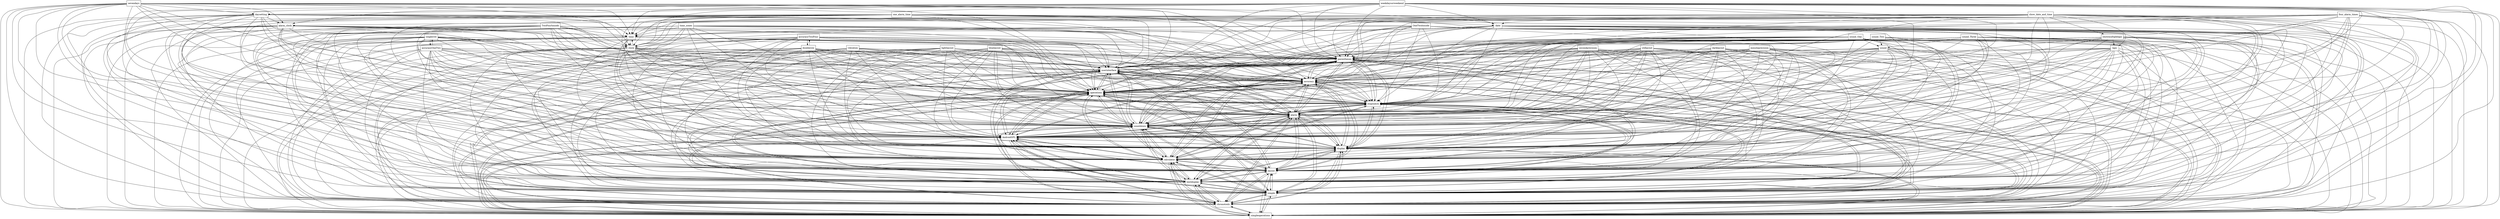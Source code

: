 digraph{
graph [rankdir=TB];
node [shape=box];
edge [arrowhead=normal];
0[label="parentheses",]
1[label="userinterface",]
2[label="OneTwohmode",]
3[label="darklayout",]
4[label="simpleoperations",]
5[label="time_zones",]
6[label="chronotools",]
7[label="sound_Three",]
8[label="stdlayout",]
9[label="lightlayout",]
10[label="sound_One",]
11[label="simple",]
12[label="four_alarm_times",]
13[label="accuracyTwoFour",]
14[label="date",]
15[label="time",]
16[label="minuteprecision",]
17[label="textdisplay",]
18[label="show_date_and_time",]
19[label="daysetting",]
20[label="layout",]
21[label="vibration",]
22[label="bluelayout",]
23[label="calculator",]
24[label="one_alarm_time",]
25[label="weekdaysorweekend",]
26[label="laps",]
27[label="secondprecision",]
28[label="clock",]
29[label="singlerow",]
30[label="sound_Two",]
31[label="display",]
32[label="alarm_clock",]
33[label="accuracyOneTwo",]
34[label="AndroidSPL",]
35[label="countdown",]
36[label="alarm",]
37[label="stopwatch",]
38[label="sevendays",]
39[label="sound",]
40[label="TwoFourhmode",]
41[label="showmultiplelaps",]
42[label="operations",]
43[label="accuracy",]
44[label="doublerow",]
0->1[label="",]
0->4[label="",]
0->6[label="",]
0->11[label="",]
0->17[label="",]
0->20[label="",]
0->23[label="",]
0->31[label="",]
0->34[label="",]
0->35[label="",]
0->36[label="",]
0->37[label="",]
0->42[label="",]
0->43[label="",]
1->0[label="",]
1->4[label="",]
1->6[label="",]
1->11[label="",]
1->17[label="",]
1->20[label="",]
1->23[label="",]
1->31[label="",]
1->34[label="",]
1->35[label="",]
1->36[label="",]
1->37[label="",]
1->42[label="",]
1->43[label="",]
2->0[label="",]
2->1[label="",]
2->4[label="",]
2->6[label="",]
2->11[label="",]
2->15[label="",]
2->17[label="",]
2->20[label="",]
2->23[label="",]
2->28[label="",]
2->31[label="",]
2->34[label="",]
2->35[label="",]
2->36[label="",]
2->37[label="",]
2->42[label="",]
2->43[label="",]
3->0[label="",]
3->1[label="",]
3->4[label="",]
3->6[label="",]
3->11[label="",]
3->17[label="",]
3->20[label="",]
3->23[label="",]
3->31[label="",]
3->34[label="",]
3->35[label="",]
3->36[label="",]
3->37[label="",]
3->42[label="",]
3->43[label="",]
4->0[label="",]
4->1[label="",]
4->6[label="",]
4->11[label="",]
4->17[label="",]
4->20[label="",]
4->23[label="",]
4->31[label="",]
4->34[label="",]
4->35[label="",]
4->36[label="",]
4->37[label="",]
4->42[label="",]
4->43[label="",]
5->0[label="",]
5->1[label="",]
5->4[label="",]
5->6[label="",]
5->11[label="",]
5->15[label="",]
5->17[label="",]
5->20[label="",]
5->23[label="",]
5->28[label="",]
5->31[label="",]
5->34[label="",]
5->35[label="",]
5->36[label="",]
5->37[label="",]
5->42[label="",]
5->43[label="",]
6->0[label="",]
6->1[label="",]
6->4[label="",]
6->11[label="",]
6->17[label="",]
6->20[label="",]
6->23[label="",]
6->31[label="",]
6->34[label="",]
6->35[label="",]
6->36[label="",]
6->37[label="",]
6->42[label="",]
6->43[label="",]
7->0[label="",]
7->1[label="",]
7->4[label="",]
7->6[label="",]
7->11[label="",]
7->17[label="",]
7->20[label="",]
7->23[label="",]
7->31[label="",]
7->34[label="",]
7->35[label="",]
7->36[label="",]
7->37[label="",]
7->39[label="",]
7->42[label="",]
7->43[label="",]
8->0[label="",]
8->1[label="",]
8->4[label="",]
8->6[label="",]
8->11[label="",]
8->17[label="",]
8->20[label="",]
8->23[label="",]
8->31[label="",]
8->34[label="",]
8->35[label="",]
8->36[label="",]
8->37[label="",]
8->42[label="",]
8->43[label="",]
9->0[label="",]
9->1[label="",]
9->4[label="",]
9->6[label="",]
9->11[label="",]
9->17[label="",]
9->20[label="",]
9->23[label="",]
9->31[label="",]
9->34[label="",]
9->35[label="",]
9->36[label="",]
9->37[label="",]
9->42[label="",]
9->43[label="",]
10->0[label="",]
10->1[label="",]
10->4[label="",]
10->6[label="",]
10->11[label="",]
10->17[label="",]
10->20[label="",]
10->23[label="",]
10->31[label="",]
10->34[label="",]
10->35[label="",]
10->36[label="",]
10->37[label="",]
10->39[label="",]
10->42[label="",]
10->43[label="",]
11->0[label="",]
11->1[label="",]
11->4[label="",]
11->6[label="",]
11->17[label="",]
11->20[label="",]
11->23[label="",]
11->31[label="",]
11->34[label="",]
11->35[label="",]
11->36[label="",]
11->37[label="",]
11->42[label="",]
11->43[label="",]
12->0[label="",]
12->1[label="",]
12->4[label="",]
12->6[label="",]
12->11[label="",]
12->15[label="",]
12->17[label="",]
12->20[label="",]
12->23[label="",]
12->28[label="",]
12->31[label="",]
12->32[label="",]
12->34[label="",]
12->35[label="",]
12->36[label="",]
12->37[label="",]
12->42[label="",]
12->43[label="",]
13->0[label="",]
13->1[label="",]
13->4[label="",]
13->6[label="",]
13->11[label="",]
13->17[label="",]
13->20[label="",]
13->23[label="",]
13->31[label="",]
13->34[label="",]
13->35[label="",]
13->36[label="",]
13->37[label="",]
13->42[label="",]
13->43[label="",]
13->44[label="",]
14->0[label="",]
14->1[label="",]
14->4[label="",]
14->6[label="",]
14->11[label="",]
14->15[label="",]
14->17[label="",]
14->20[label="",]
14->23[label="",]
14->28[label="",]
14->31[label="",]
14->34[label="",]
14->35[label="",]
14->36[label="",]
14->37[label="",]
14->42[label="",]
14->43[label="",]
15->0[label="",]
15->1[label="",]
15->4[label="",]
15->6[label="",]
15->11[label="",]
15->17[label="",]
15->20[label="",]
15->23[label="",]
15->28[label="",]
15->31[label="",]
15->34[label="",]
15->35[label="",]
15->36[label="",]
15->37[label="",]
15->42[label="",]
15->43[label="",]
16->0[label="",]
16->1[label="",]
16->4[label="",]
16->6[label="",]
16->11[label="",]
16->17[label="",]
16->20[label="",]
16->23[label="",]
16->31[label="",]
16->34[label="",]
16->35[label="",]
16->36[label="",]
16->37[label="",]
16->42[label="",]
16->43[label="",]
17->0[label="",]
17->1[label="",]
17->4[label="",]
17->6[label="",]
17->11[label="",]
17->20[label="",]
17->23[label="",]
17->31[label="",]
17->34[label="",]
17->35[label="",]
17->36[label="",]
17->37[label="",]
17->42[label="",]
17->43[label="",]
18->0[label="",]
18->1[label="",]
18->4[label="",]
18->6[label="",]
18->11[label="",]
18->14[label="",]
18->15[label="",]
18->17[label="",]
18->20[label="",]
18->23[label="",]
18->26[label="",]
18->28[label="",]
18->31[label="",]
18->34[label="",]
18->35[label="",]
18->36[label="",]
18->37[label="",]
18->41[label="",]
18->42[label="",]
18->43[label="",]
19->0[label="",]
19->1[label="",]
19->4[label="",]
19->6[label="",]
19->11[label="",]
19->14[label="",]
19->15[label="",]
19->17[label="",]
19->20[label="",]
19->23[label="",]
19->28[label="",]
19->31[label="",]
19->32[label="",]
19->34[label="",]
19->35[label="",]
19->36[label="",]
19->37[label="",]
19->42[label="",]
19->43[label="",]
20->0[label="",]
20->1[label="",]
20->4[label="",]
20->6[label="",]
20->11[label="",]
20->17[label="",]
20->23[label="",]
20->31[label="",]
20->34[label="",]
20->35[label="",]
20->36[label="",]
20->37[label="",]
20->42[label="",]
20->43[label="",]
21->0[label="",]
21->1[label="",]
21->4[label="",]
21->6[label="",]
21->11[label="",]
21->17[label="",]
21->20[label="",]
21->23[label="",]
21->31[label="",]
21->34[label="",]
21->35[label="",]
21->36[label="",]
21->37[label="",]
21->42[label="",]
21->43[label="",]
22->0[label="",]
22->1[label="",]
22->4[label="",]
22->6[label="",]
22->11[label="",]
22->17[label="",]
22->20[label="",]
22->23[label="",]
22->31[label="",]
22->34[label="",]
22->35[label="",]
22->36[label="",]
22->37[label="",]
22->42[label="",]
22->43[label="",]
23->0[label="",]
23->1[label="",]
23->4[label="",]
23->6[label="",]
23->11[label="",]
23->17[label="",]
23->20[label="",]
23->31[label="",]
23->34[label="",]
23->35[label="",]
23->36[label="",]
23->37[label="",]
23->42[label="",]
23->43[label="",]
24->0[label="",]
24->1[label="",]
24->4[label="",]
24->6[label="",]
24->11[label="",]
24->15[label="",]
24->17[label="",]
24->20[label="",]
24->23[label="",]
24->28[label="",]
24->31[label="",]
24->32[label="",]
24->34[label="",]
24->35[label="",]
24->36[label="",]
24->37[label="",]
24->42[label="",]
24->43[label="",]
25->0[label="",]
25->1[label="",]
25->4[label="",]
25->6[label="",]
25->11[label="",]
25->14[label="",]
25->15[label="",]
25->17[label="",]
25->19[label="",]
25->20[label="",]
25->23[label="",]
25->28[label="",]
25->31[label="",]
25->32[label="",]
25->34[label="",]
25->35[label="",]
25->36[label="",]
25->37[label="",]
25->42[label="",]
25->43[label="",]
26->0[label="",]
26->1[label="",]
26->4[label="",]
26->6[label="",]
26->11[label="",]
26->17[label="",]
26->20[label="",]
26->23[label="",]
26->31[label="",]
26->34[label="",]
26->35[label="",]
26->36[label="",]
26->37[label="",]
26->42[label="",]
26->43[label="",]
27->0[label="",]
27->1[label="",]
27->4[label="",]
27->6[label="",]
27->11[label="",]
27->17[label="",]
27->20[label="",]
27->23[label="",]
27->31[label="",]
27->34[label="",]
27->35[label="",]
27->36[label="",]
27->37[label="",]
27->42[label="",]
27->43[label="",]
28->0[label="",]
28->1[label="",]
28->4[label="",]
28->6[label="",]
28->11[label="",]
28->15[label="",]
28->17[label="",]
28->20[label="",]
28->23[label="",]
28->31[label="",]
28->34[label="",]
28->35[label="",]
28->36[label="",]
28->37[label="",]
28->42[label="",]
28->43[label="",]
29->0[label="",]
29->1[label="",]
29->4[label="",]
29->6[label="",]
29->11[label="",]
29->17[label="",]
29->20[label="",]
29->23[label="",]
29->31[label="",]
29->33[label="",]
29->34[label="",]
29->35[label="",]
29->36[label="",]
29->37[label="",]
29->42[label="",]
29->43[label="",]
30->0[label="",]
30->1[label="",]
30->4[label="",]
30->6[label="",]
30->11[label="",]
30->17[label="",]
30->20[label="",]
30->23[label="",]
30->31[label="",]
30->34[label="",]
30->35[label="",]
30->36[label="",]
30->37[label="",]
30->39[label="",]
30->42[label="",]
30->43[label="",]
31->0[label="",]
31->1[label="",]
31->4[label="",]
31->6[label="",]
31->11[label="",]
31->17[label="",]
31->20[label="",]
31->23[label="",]
31->34[label="",]
31->35[label="",]
31->36[label="",]
31->37[label="",]
31->42[label="",]
31->43[label="",]
32->0[label="",]
32->1[label="",]
32->4[label="",]
32->6[label="",]
32->11[label="",]
32->15[label="",]
32->17[label="",]
32->20[label="",]
32->23[label="",]
32->28[label="",]
32->31[label="",]
32->34[label="",]
32->35[label="",]
32->36[label="",]
32->37[label="",]
32->42[label="",]
32->43[label="",]
33->0[label="",]
33->1[label="",]
33->4[label="",]
33->6[label="",]
33->11[label="",]
33->17[label="",]
33->20[label="",]
33->23[label="",]
33->29[label="",]
33->31[label="",]
33->34[label="",]
33->35[label="",]
33->36[label="",]
33->37[label="",]
33->42[label="",]
33->43[label="",]
34->0[label="",]
34->1[label="",]
34->4[label="",]
34->6[label="",]
34->11[label="",]
34->17[label="",]
34->20[label="",]
34->23[label="",]
34->31[label="",]
34->35[label="",]
34->36[label="",]
34->37[label="",]
34->42[label="",]
34->43[label="",]
35->0[label="",]
35->1[label="",]
35->4[label="",]
35->6[label="",]
35->11[label="",]
35->17[label="",]
35->20[label="",]
35->23[label="",]
35->31[label="",]
35->34[label="",]
35->36[label="",]
35->37[label="",]
35->42[label="",]
35->43[label="",]
36->0[label="",]
36->1[label="",]
36->4[label="",]
36->6[label="",]
36->11[label="",]
36->17[label="",]
36->20[label="",]
36->23[label="",]
36->31[label="",]
36->34[label="",]
36->35[label="",]
36->37[label="",]
36->42[label="",]
36->43[label="",]
37->0[label="",]
37->1[label="",]
37->4[label="",]
37->6[label="",]
37->11[label="",]
37->17[label="",]
37->20[label="",]
37->23[label="",]
37->31[label="",]
37->34[label="",]
37->35[label="",]
37->36[label="",]
37->42[label="",]
37->43[label="",]
38->0[label="",]
38->1[label="",]
38->4[label="",]
38->6[label="",]
38->11[label="",]
38->14[label="",]
38->15[label="",]
38->17[label="",]
38->19[label="",]
38->20[label="",]
38->23[label="",]
38->28[label="",]
38->31[label="",]
38->32[label="",]
38->34[label="",]
38->35[label="",]
38->36[label="",]
38->37[label="",]
38->42[label="",]
38->43[label="",]
39->0[label="",]
39->1[label="",]
39->4[label="",]
39->6[label="",]
39->11[label="",]
39->17[label="",]
39->20[label="",]
39->23[label="",]
39->31[label="",]
39->34[label="",]
39->35[label="",]
39->36[label="",]
39->37[label="",]
39->42[label="",]
39->43[label="",]
40->0[label="",]
40->1[label="",]
40->4[label="",]
40->6[label="",]
40->11[label="",]
40->15[label="",]
40->17[label="",]
40->20[label="",]
40->23[label="",]
40->28[label="",]
40->31[label="",]
40->34[label="",]
40->35[label="",]
40->36[label="",]
40->37[label="",]
40->42[label="",]
40->43[label="",]
41->0[label="",]
41->1[label="",]
41->4[label="",]
41->6[label="",]
41->11[label="",]
41->17[label="",]
41->20[label="",]
41->23[label="",]
41->26[label="",]
41->31[label="",]
41->34[label="",]
41->35[label="",]
41->36[label="",]
41->37[label="",]
41->42[label="",]
41->43[label="",]
42->0[label="",]
42->1[label="",]
42->4[label="",]
42->6[label="",]
42->11[label="",]
42->17[label="",]
42->20[label="",]
42->23[label="",]
42->31[label="",]
42->34[label="",]
42->35[label="",]
42->36[label="",]
42->37[label="",]
42->43[label="",]
43->0[label="",]
43->1[label="",]
43->4[label="",]
43->6[label="",]
43->11[label="",]
43->17[label="",]
43->20[label="",]
43->23[label="",]
43->31[label="",]
43->34[label="",]
43->35[label="",]
43->36[label="",]
43->37[label="",]
43->42[label="",]
44->0[label="",]
44->1[label="",]
44->4[label="",]
44->6[label="",]
44->11[label="",]
44->13[label="",]
44->17[label="",]
44->20[label="",]
44->23[label="",]
44->31[label="",]
44->34[label="",]
44->35[label="",]
44->36[label="",]
44->37[label="",]
44->42[label="",]
44->43[label="",]
}
